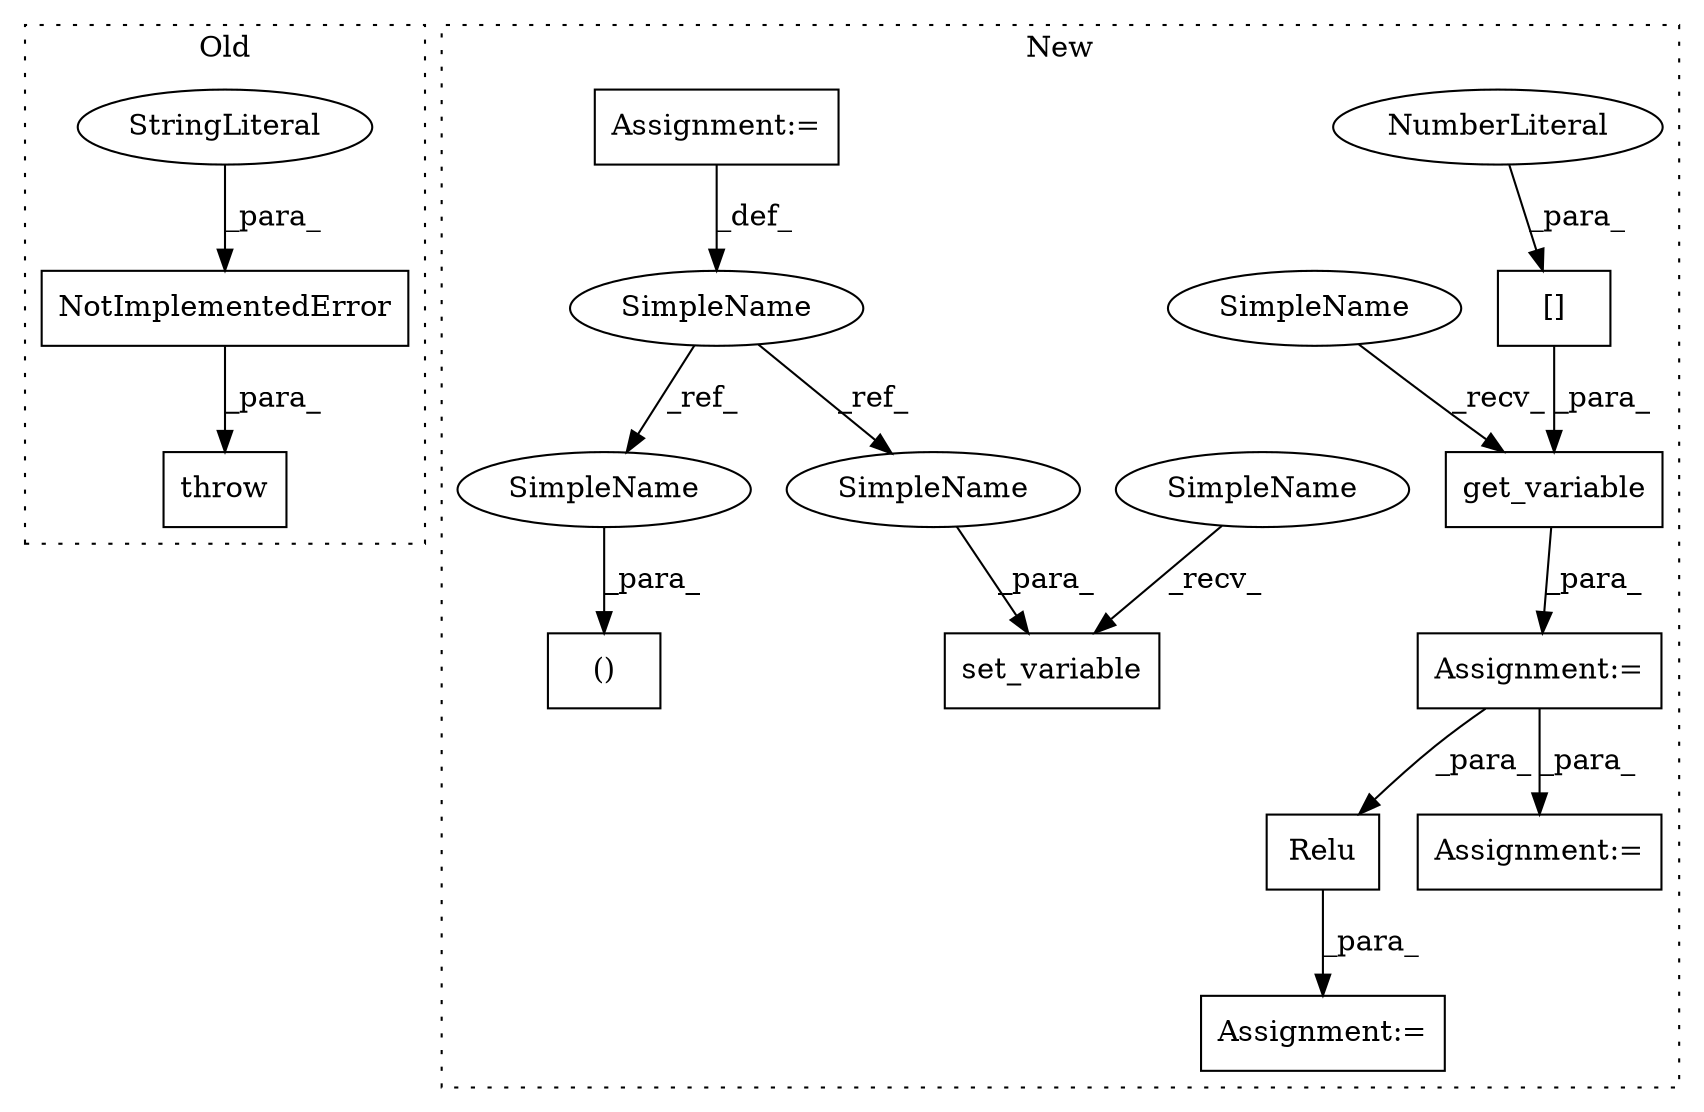 digraph G {
subgraph cluster0 {
1 [label="throw" a="53" s="1453" l="6" shape="box"];
6 [label="NotImplementedError" a="32" s="1459,1543" l="20,1" shape="box"];
7 [label="StringLiteral" a="45" s="1479" l="64" shape="ellipse"];
label = "Old";
style="dotted";
}
subgraph cluster1 {
2 [label="Relu" a="32" s="1698,1704" l="5,1" shape="box"];
3 [label="get_variable" a="32" s="1580,1628" l="13,1" shape="box"];
4 [label="[]" a="2" s="1593,1627" l="33,1" shape="box"];
5 [label="NumberLiteral" a="34" s="1626" l="1" shape="ellipse"];
8 [label="set_variable" a="32" s="1799,1850" l="13,1" shape="box"];
9 [label="SimpleName" a="42" s="1561" l="1" shape="ellipse"];
10 [label="()" a="106" s="1734" l="25" shape="box"];
11 [label="Assignment:=" a="7" s="1569" l="1" shape="box"];
12 [label="Assignment:=" a="7" s="1561" l="1" shape="box"];
13 [label="Assignment:=" a="7" s="1759" l="2" shape="box"];
14 [label="Assignment:=" a="7" s="1696" l="2" shape="box"];
15 [label="SimpleName" a="42" s="1758" l="1" shape="ellipse"];
16 [label="SimpleName" a="42" s="1849" l="1" shape="ellipse"];
17 [label="SimpleName" a="42" s="1789" l="9" shape="ellipse"];
18 [label="SimpleName" a="42" s="1570" l="9" shape="ellipse"];
label = "New";
style="dotted";
}
2 -> 14 [label="_para_"];
3 -> 11 [label="_para_"];
4 -> 3 [label="_para_"];
5 -> 4 [label="_para_"];
6 -> 1 [label="_para_"];
7 -> 6 [label="_para_"];
9 -> 16 [label="_ref_"];
9 -> 15 [label="_ref_"];
11 -> 13 [label="_para_"];
11 -> 2 [label="_para_"];
12 -> 9 [label="_def_"];
15 -> 10 [label="_para_"];
16 -> 8 [label="_para_"];
17 -> 8 [label="_recv_"];
18 -> 3 [label="_recv_"];
}